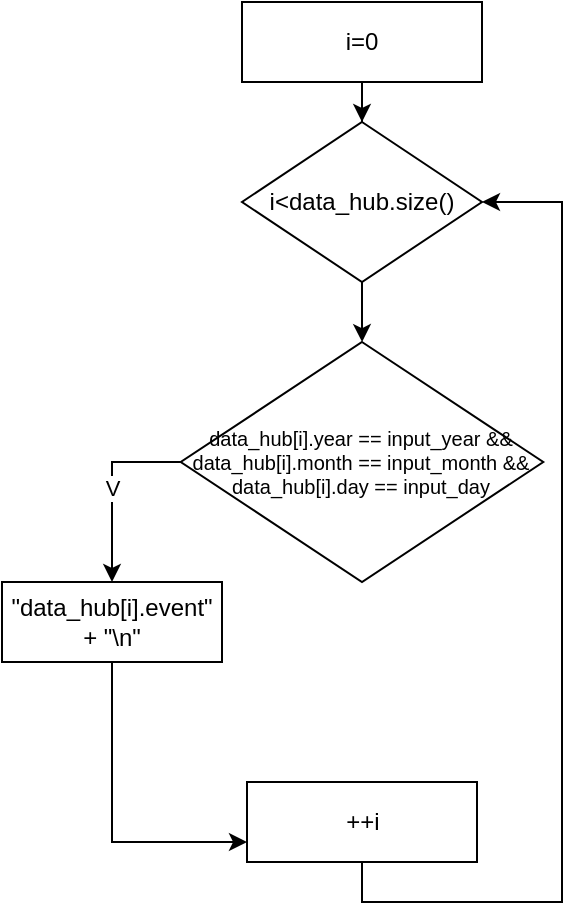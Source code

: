 <mxfile version="24.4.9" type="github">
  <diagram name="Página-1" id="xz1MHRLzBQCngzPm0szQ">
    <mxGraphModel dx="722" dy="455" grid="1" gridSize="10" guides="1" tooltips="1" connect="1" arrows="1" fold="1" page="1" pageScale="1" pageWidth="827" pageHeight="1169" math="0" shadow="0">
      <root>
        <mxCell id="0" />
        <mxCell id="1" parent="0" />
        <mxCell id="IJp2hC7sP0gjeWcthxYP-4" value="" style="edgeStyle=orthogonalEdgeStyle;rounded=0;orthogonalLoop=1;jettySize=auto;html=1;" edge="1" parent="1" source="IJp2hC7sP0gjeWcthxYP-1" target="IJp2hC7sP0gjeWcthxYP-3">
          <mxGeometry relative="1" as="geometry" />
        </mxCell>
        <mxCell id="IJp2hC7sP0gjeWcthxYP-1" value="i&amp;lt;data_hub.size()" style="rhombus;whiteSpace=wrap;html=1;" vertex="1" parent="1">
          <mxGeometry x="380" y="130" width="120" height="80" as="geometry" />
        </mxCell>
        <mxCell id="IJp2hC7sP0gjeWcthxYP-22" value="V" style="edgeStyle=orthogonalEdgeStyle;rounded=0;orthogonalLoop=1;jettySize=auto;html=1;exitX=0;exitY=0.5;exitDx=0;exitDy=0;entryX=0.5;entryY=0;entryDx=0;entryDy=0;" edge="1" parent="1" source="IJp2hC7sP0gjeWcthxYP-3" target="IJp2hC7sP0gjeWcthxYP-5">
          <mxGeometry relative="1" as="geometry" />
        </mxCell>
        <mxCell id="IJp2hC7sP0gjeWcthxYP-3" value="&lt;font style=&quot;font-size: 10px;&quot;&gt;data_hub[i].year == input_year &amp;amp;&amp;amp; data_hub[i].month == input_month &amp;amp;&amp;amp; data_hub[i].day == input_day&lt;/font&gt;" style="rhombus;whiteSpace=wrap;html=1;fontSize=10;" vertex="1" parent="1">
          <mxGeometry x="349.38" y="240" width="181.25" height="120" as="geometry" />
        </mxCell>
        <mxCell id="IJp2hC7sP0gjeWcthxYP-12" value="" style="edgeStyle=orthogonalEdgeStyle;rounded=0;orthogonalLoop=1;jettySize=auto;html=1;" edge="1" parent="1" source="IJp2hC7sP0gjeWcthxYP-5" target="IJp2hC7sP0gjeWcthxYP-11">
          <mxGeometry relative="1" as="geometry">
            <Array as="points">
              <mxPoint x="440" y="490" />
              <mxPoint x="440" y="490" />
            </Array>
          </mxGeometry>
        </mxCell>
        <mxCell id="IJp2hC7sP0gjeWcthxYP-5" value="&quot;data_hub[i].event&quot; + &quot;\n&quot;" style="rounded=0;whiteSpace=wrap;html=1;" vertex="1" parent="1">
          <mxGeometry x="260" y="360" width="110" height="40" as="geometry" />
        </mxCell>
        <mxCell id="IJp2hC7sP0gjeWcthxYP-17" style="edgeStyle=orthogonalEdgeStyle;rounded=0;orthogonalLoop=1;jettySize=auto;html=1;entryX=1;entryY=0.5;entryDx=0;entryDy=0;" edge="1" parent="1" source="IJp2hC7sP0gjeWcthxYP-11" target="IJp2hC7sP0gjeWcthxYP-1">
          <mxGeometry relative="1" as="geometry">
            <Array as="points">
              <mxPoint x="540" y="520" />
              <mxPoint x="540" y="170" />
            </Array>
          </mxGeometry>
        </mxCell>
        <mxCell id="IJp2hC7sP0gjeWcthxYP-11" value="++i" style="rounded=0;whiteSpace=wrap;html=1;" vertex="1" parent="1">
          <mxGeometry x="382.5" y="460" width="115" height="40" as="geometry" />
        </mxCell>
        <mxCell id="IJp2hC7sP0gjeWcthxYP-19" value="" style="edgeStyle=orthogonalEdgeStyle;rounded=0;orthogonalLoop=1;jettySize=auto;html=1;" edge="1" parent="1" source="IJp2hC7sP0gjeWcthxYP-18" target="IJp2hC7sP0gjeWcthxYP-1">
          <mxGeometry relative="1" as="geometry" />
        </mxCell>
        <mxCell id="IJp2hC7sP0gjeWcthxYP-18" value="i=0" style="rounded=0;whiteSpace=wrap;html=1;" vertex="1" parent="1">
          <mxGeometry x="380" y="70" width="120" height="40" as="geometry" />
        </mxCell>
      </root>
    </mxGraphModel>
  </diagram>
</mxfile>
